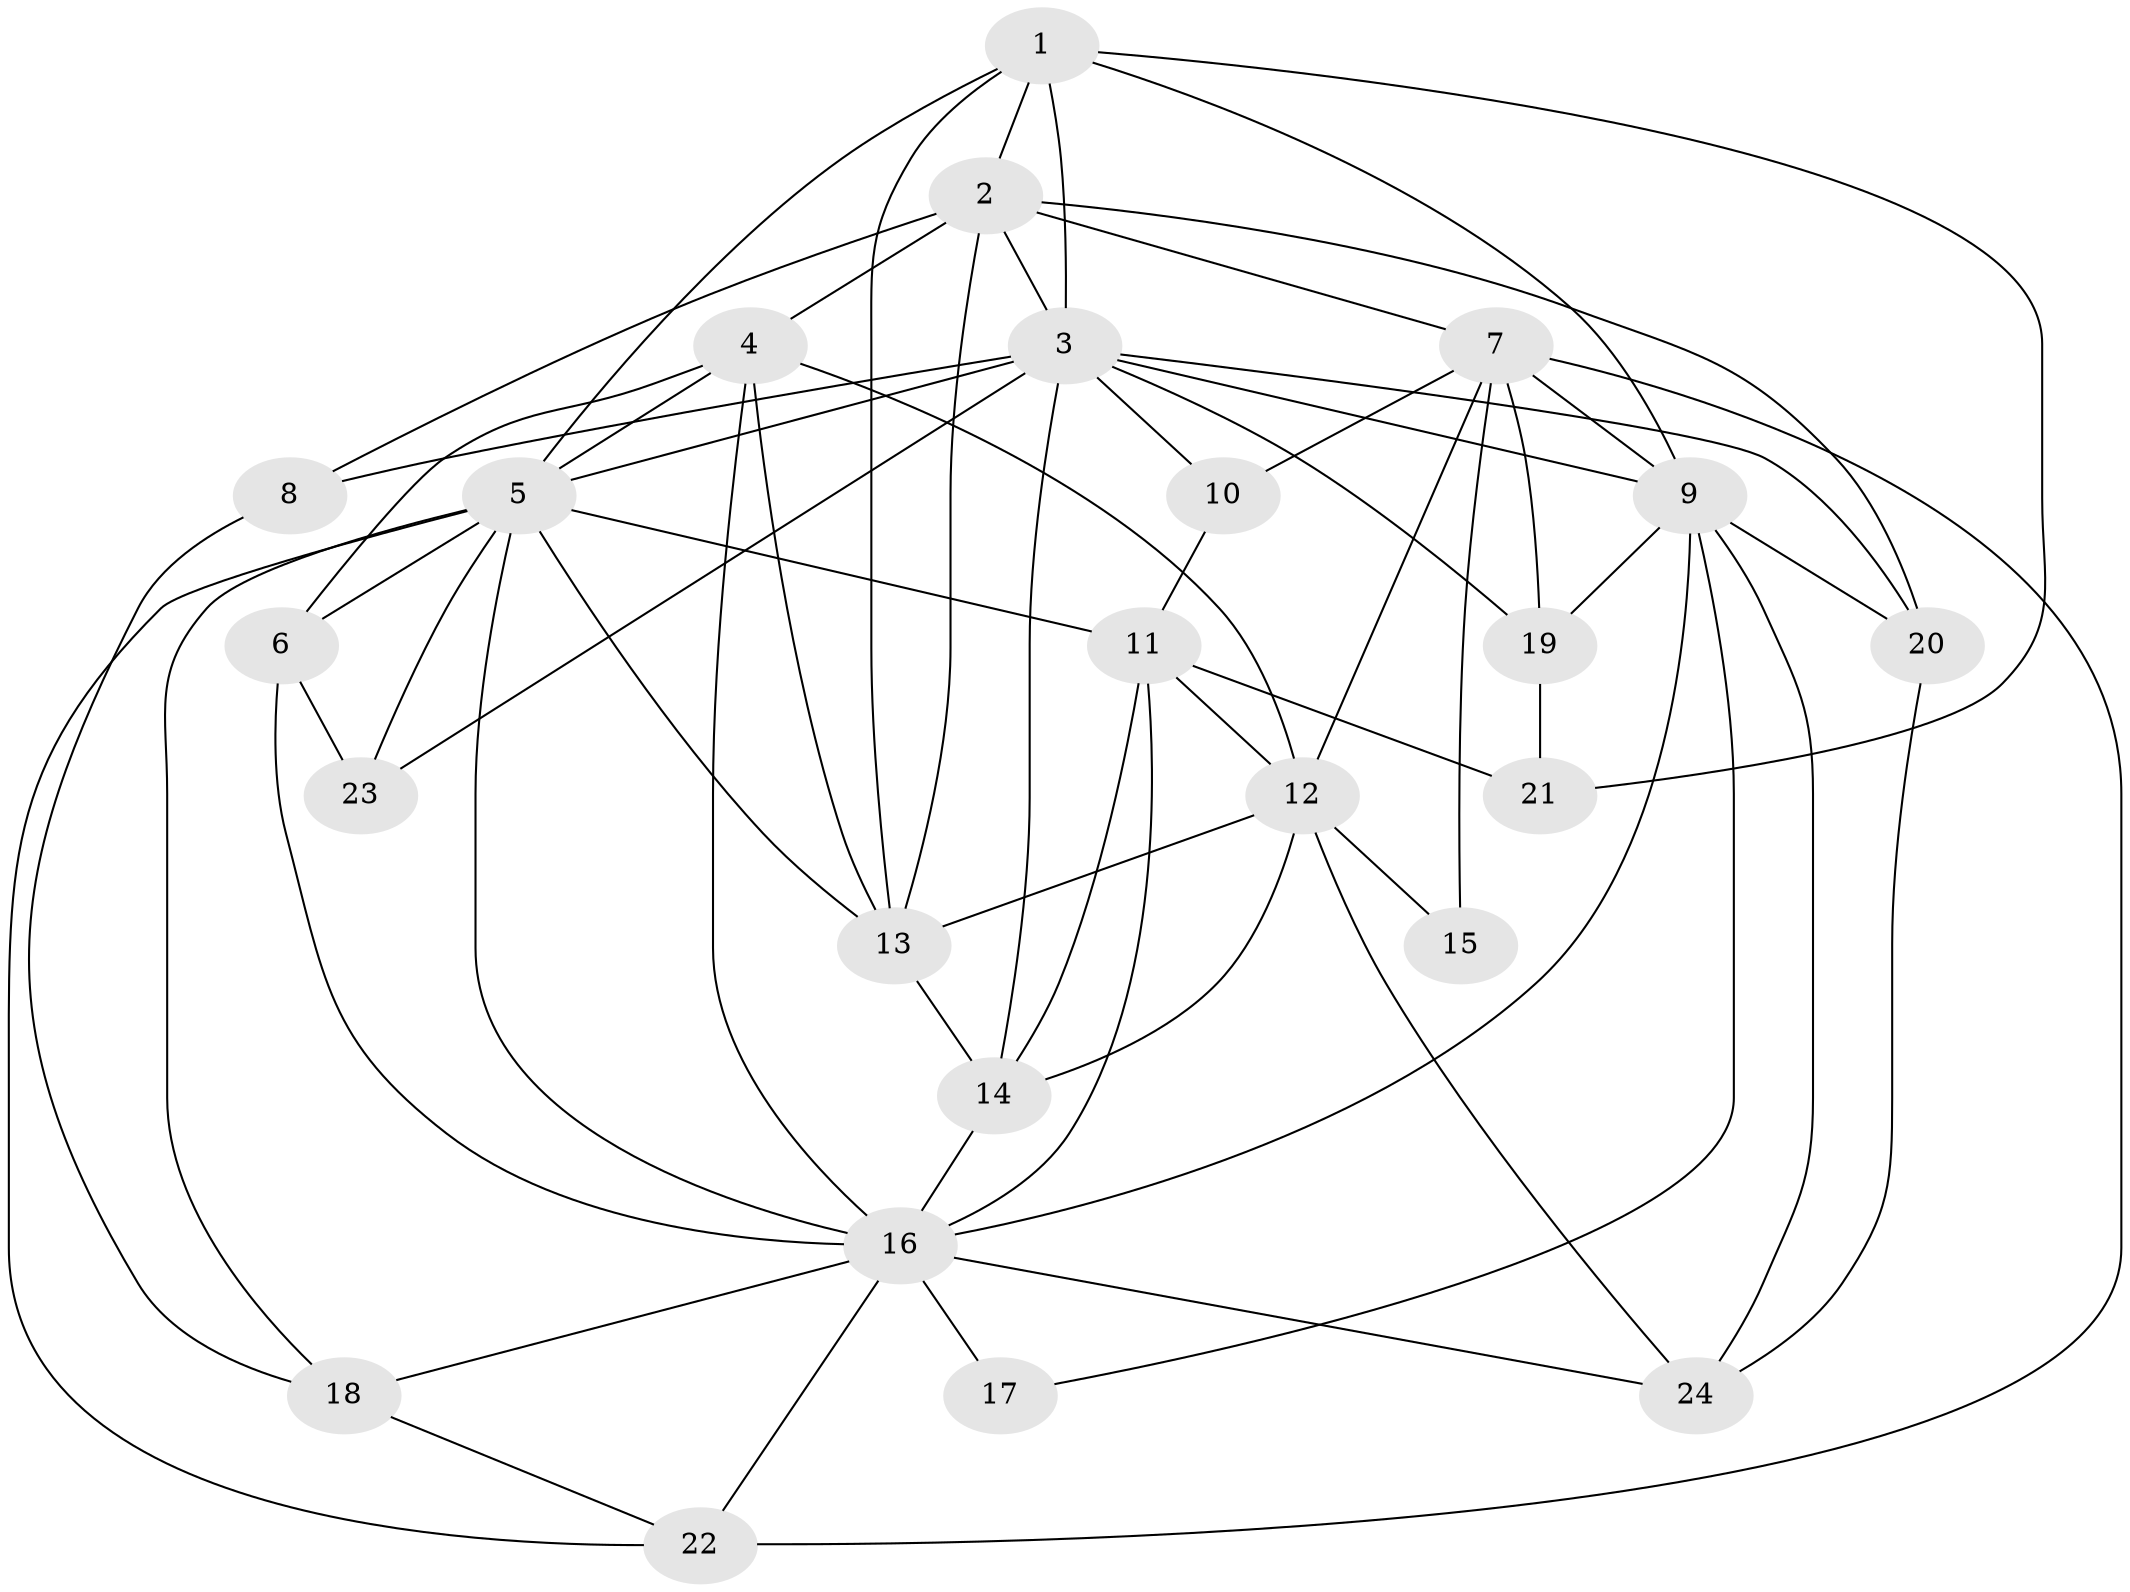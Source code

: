 // original degree distribution, {4: 1.0}
// Generated by graph-tools (version 1.1) at 2025/53/03/04/25 22:53:52]
// undirected, 24 vertices, 64 edges
graph export_dot {
  node [color=gray90,style=filled];
  1;
  2;
  3;
  4;
  5;
  6;
  7;
  8;
  9;
  10;
  11;
  12;
  13;
  14;
  15;
  16;
  17;
  18;
  19;
  20;
  21;
  22;
  23;
  24;
  1 -- 2 [weight=1.0];
  1 -- 3 [weight=1.0];
  1 -- 5 [weight=1.0];
  1 -- 9 [weight=1.0];
  1 -- 13 [weight=1.0];
  1 -- 21 [weight=1.0];
  2 -- 3 [weight=1.0];
  2 -- 4 [weight=3.0];
  2 -- 7 [weight=2.0];
  2 -- 8 [weight=1.0];
  2 -- 13 [weight=1.0];
  2 -- 20 [weight=1.0];
  3 -- 5 [weight=1.0];
  3 -- 8 [weight=2.0];
  3 -- 9 [weight=1.0];
  3 -- 10 [weight=1.0];
  3 -- 14 [weight=2.0];
  3 -- 19 [weight=1.0];
  3 -- 20 [weight=1.0];
  3 -- 23 [weight=1.0];
  4 -- 5 [weight=2.0];
  4 -- 6 [weight=1.0];
  4 -- 12 [weight=1.0];
  4 -- 13 [weight=1.0];
  4 -- 16 [weight=2.0];
  5 -- 6 [weight=1.0];
  5 -- 11 [weight=1.0];
  5 -- 13 [weight=1.0];
  5 -- 16 [weight=1.0];
  5 -- 18 [weight=1.0];
  5 -- 22 [weight=1.0];
  5 -- 23 [weight=2.0];
  6 -- 16 [weight=1.0];
  6 -- 23 [weight=1.0];
  7 -- 9 [weight=2.0];
  7 -- 10 [weight=2.0];
  7 -- 12 [weight=1.0];
  7 -- 15 [weight=3.0];
  7 -- 19 [weight=1.0];
  7 -- 22 [weight=1.0];
  8 -- 18 [weight=1.0];
  9 -- 16 [weight=1.0];
  9 -- 17 [weight=2.0];
  9 -- 19 [weight=1.0];
  9 -- 20 [weight=1.0];
  9 -- 24 [weight=1.0];
  10 -- 11 [weight=1.0];
  11 -- 12 [weight=2.0];
  11 -- 14 [weight=3.0];
  11 -- 16 [weight=1.0];
  11 -- 21 [weight=2.0];
  12 -- 13 [weight=1.0];
  12 -- 14 [weight=1.0];
  12 -- 15 [weight=1.0];
  12 -- 24 [weight=1.0];
  13 -- 14 [weight=1.0];
  14 -- 16 [weight=1.0];
  16 -- 17 [weight=2.0];
  16 -- 18 [weight=1.0];
  16 -- 22 [weight=1.0];
  16 -- 24 [weight=1.0];
  18 -- 22 [weight=1.0];
  19 -- 21 [weight=1.0];
  20 -- 24 [weight=1.0];
}
